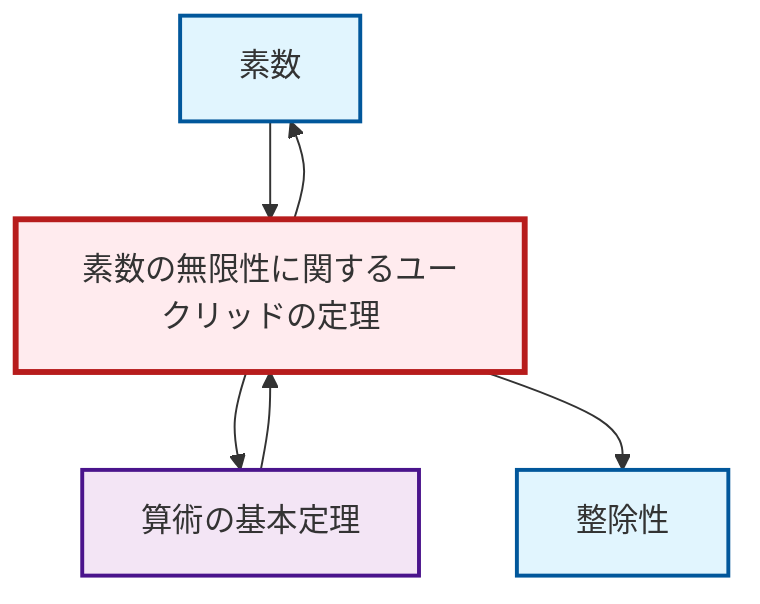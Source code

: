 graph TD
    classDef definition fill:#e1f5fe,stroke:#01579b,stroke-width:2px
    classDef theorem fill:#f3e5f5,stroke:#4a148c,stroke-width:2px
    classDef axiom fill:#fff3e0,stroke:#e65100,stroke-width:2px
    classDef example fill:#e8f5e9,stroke:#1b5e20,stroke-width:2px
    classDef current fill:#ffebee,stroke:#b71c1c,stroke-width:3px
    def-prime["素数"]:::definition
    thm-euclid-infinitude-primes["素数の無限性に関するユークリッドの定理"]:::theorem
    def-divisibility["整除性"]:::definition
    thm-fundamental-arithmetic["算術の基本定理"]:::theorem
    thm-fundamental-arithmetic --> thm-euclid-infinitude-primes
    thm-euclid-infinitude-primes --> def-prime
    thm-euclid-infinitude-primes --> thm-fundamental-arithmetic
    def-prime --> thm-euclid-infinitude-primes
    thm-euclid-infinitude-primes --> def-divisibility
    class thm-euclid-infinitude-primes current